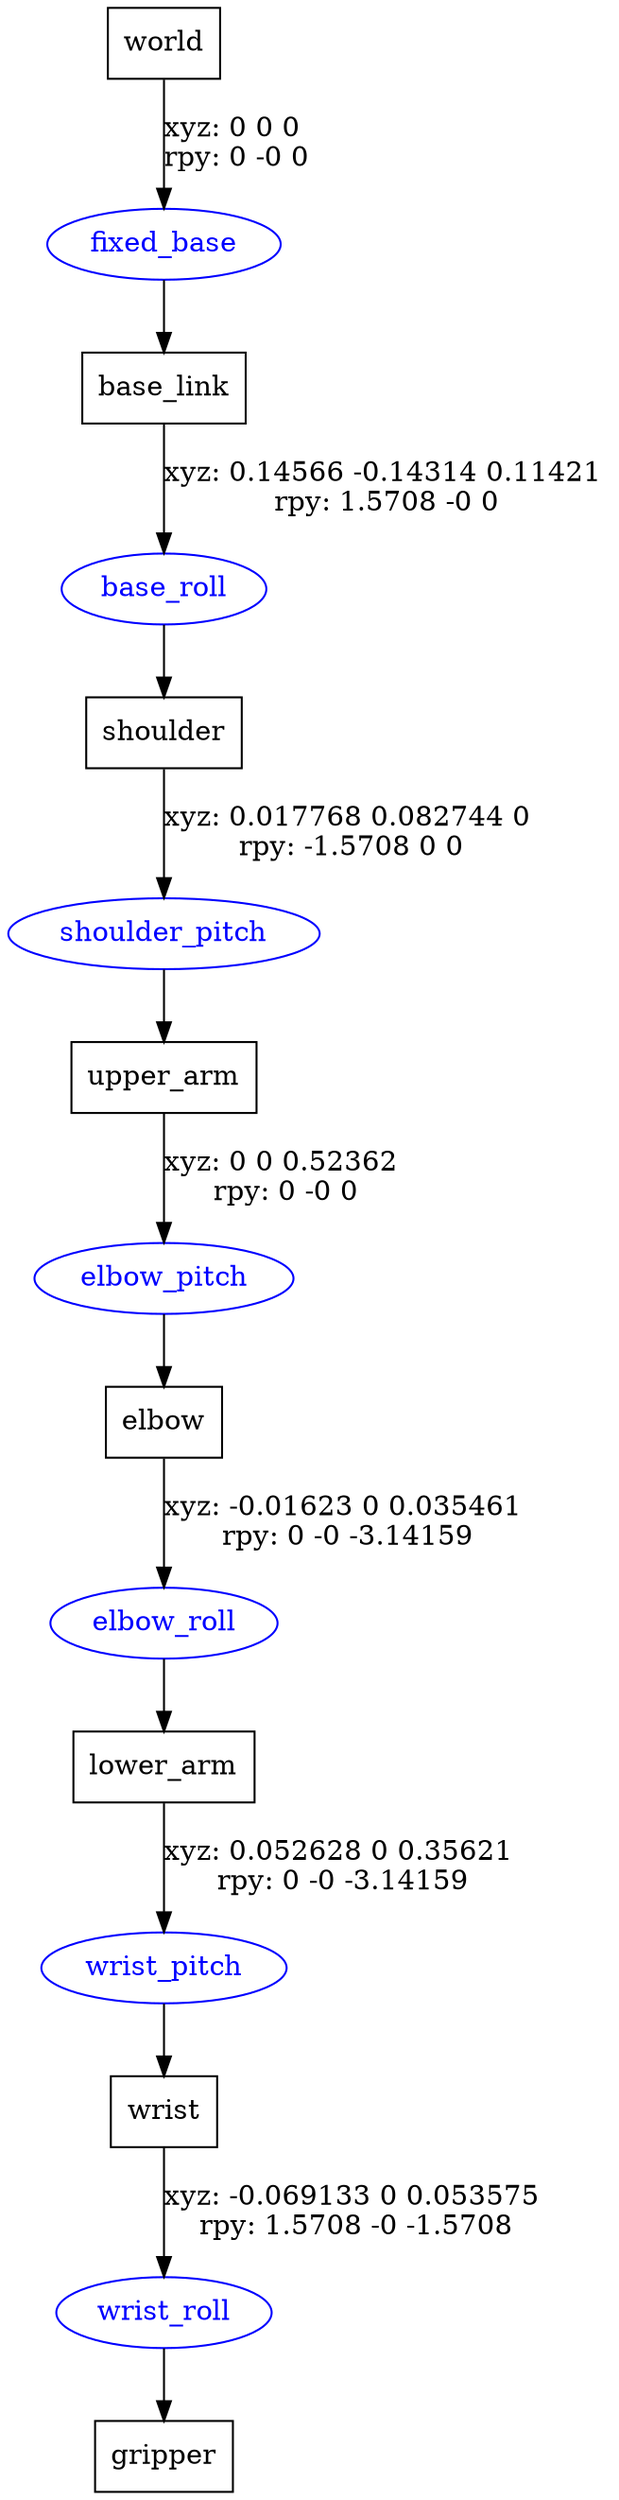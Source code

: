 digraph G {
node [shape=box];
"world" [label="world"];
"base_link" [label="base_link"];
"shoulder" [label="shoulder"];
"upper_arm" [label="upper_arm"];
"elbow" [label="elbow"];
"lower_arm" [label="lower_arm"];
"wrist" [label="wrist"];
"gripper" [label="gripper"];
node [shape=ellipse, color=blue, fontcolor=blue];
"world" -> "fixed_base" [label="xyz: 0 0 0 \nrpy: 0 -0 0"]
"fixed_base" -> "base_link"
"base_link" -> "base_roll" [label="xyz: 0.14566 -0.14314 0.11421 \nrpy: 1.5708 -0 0"]
"base_roll" -> "shoulder"
"shoulder" -> "shoulder_pitch" [label="xyz: 0.017768 0.082744 0 \nrpy: -1.5708 0 0"]
"shoulder_pitch" -> "upper_arm"
"upper_arm" -> "elbow_pitch" [label="xyz: 0 0 0.52362 \nrpy: 0 -0 0"]
"elbow_pitch" -> "elbow"
"elbow" -> "elbow_roll" [label="xyz: -0.01623 0 0.035461 \nrpy: 0 -0 -3.14159"]
"elbow_roll" -> "lower_arm"
"lower_arm" -> "wrist_pitch" [label="xyz: 0.052628 0 0.35621 \nrpy: 0 -0 -3.14159"]
"wrist_pitch" -> "wrist"
"wrist" -> "wrist_roll" [label="xyz: -0.069133 0 0.053575 \nrpy: 1.5708 -0 -1.5708"]
"wrist_roll" -> "gripper"
}
